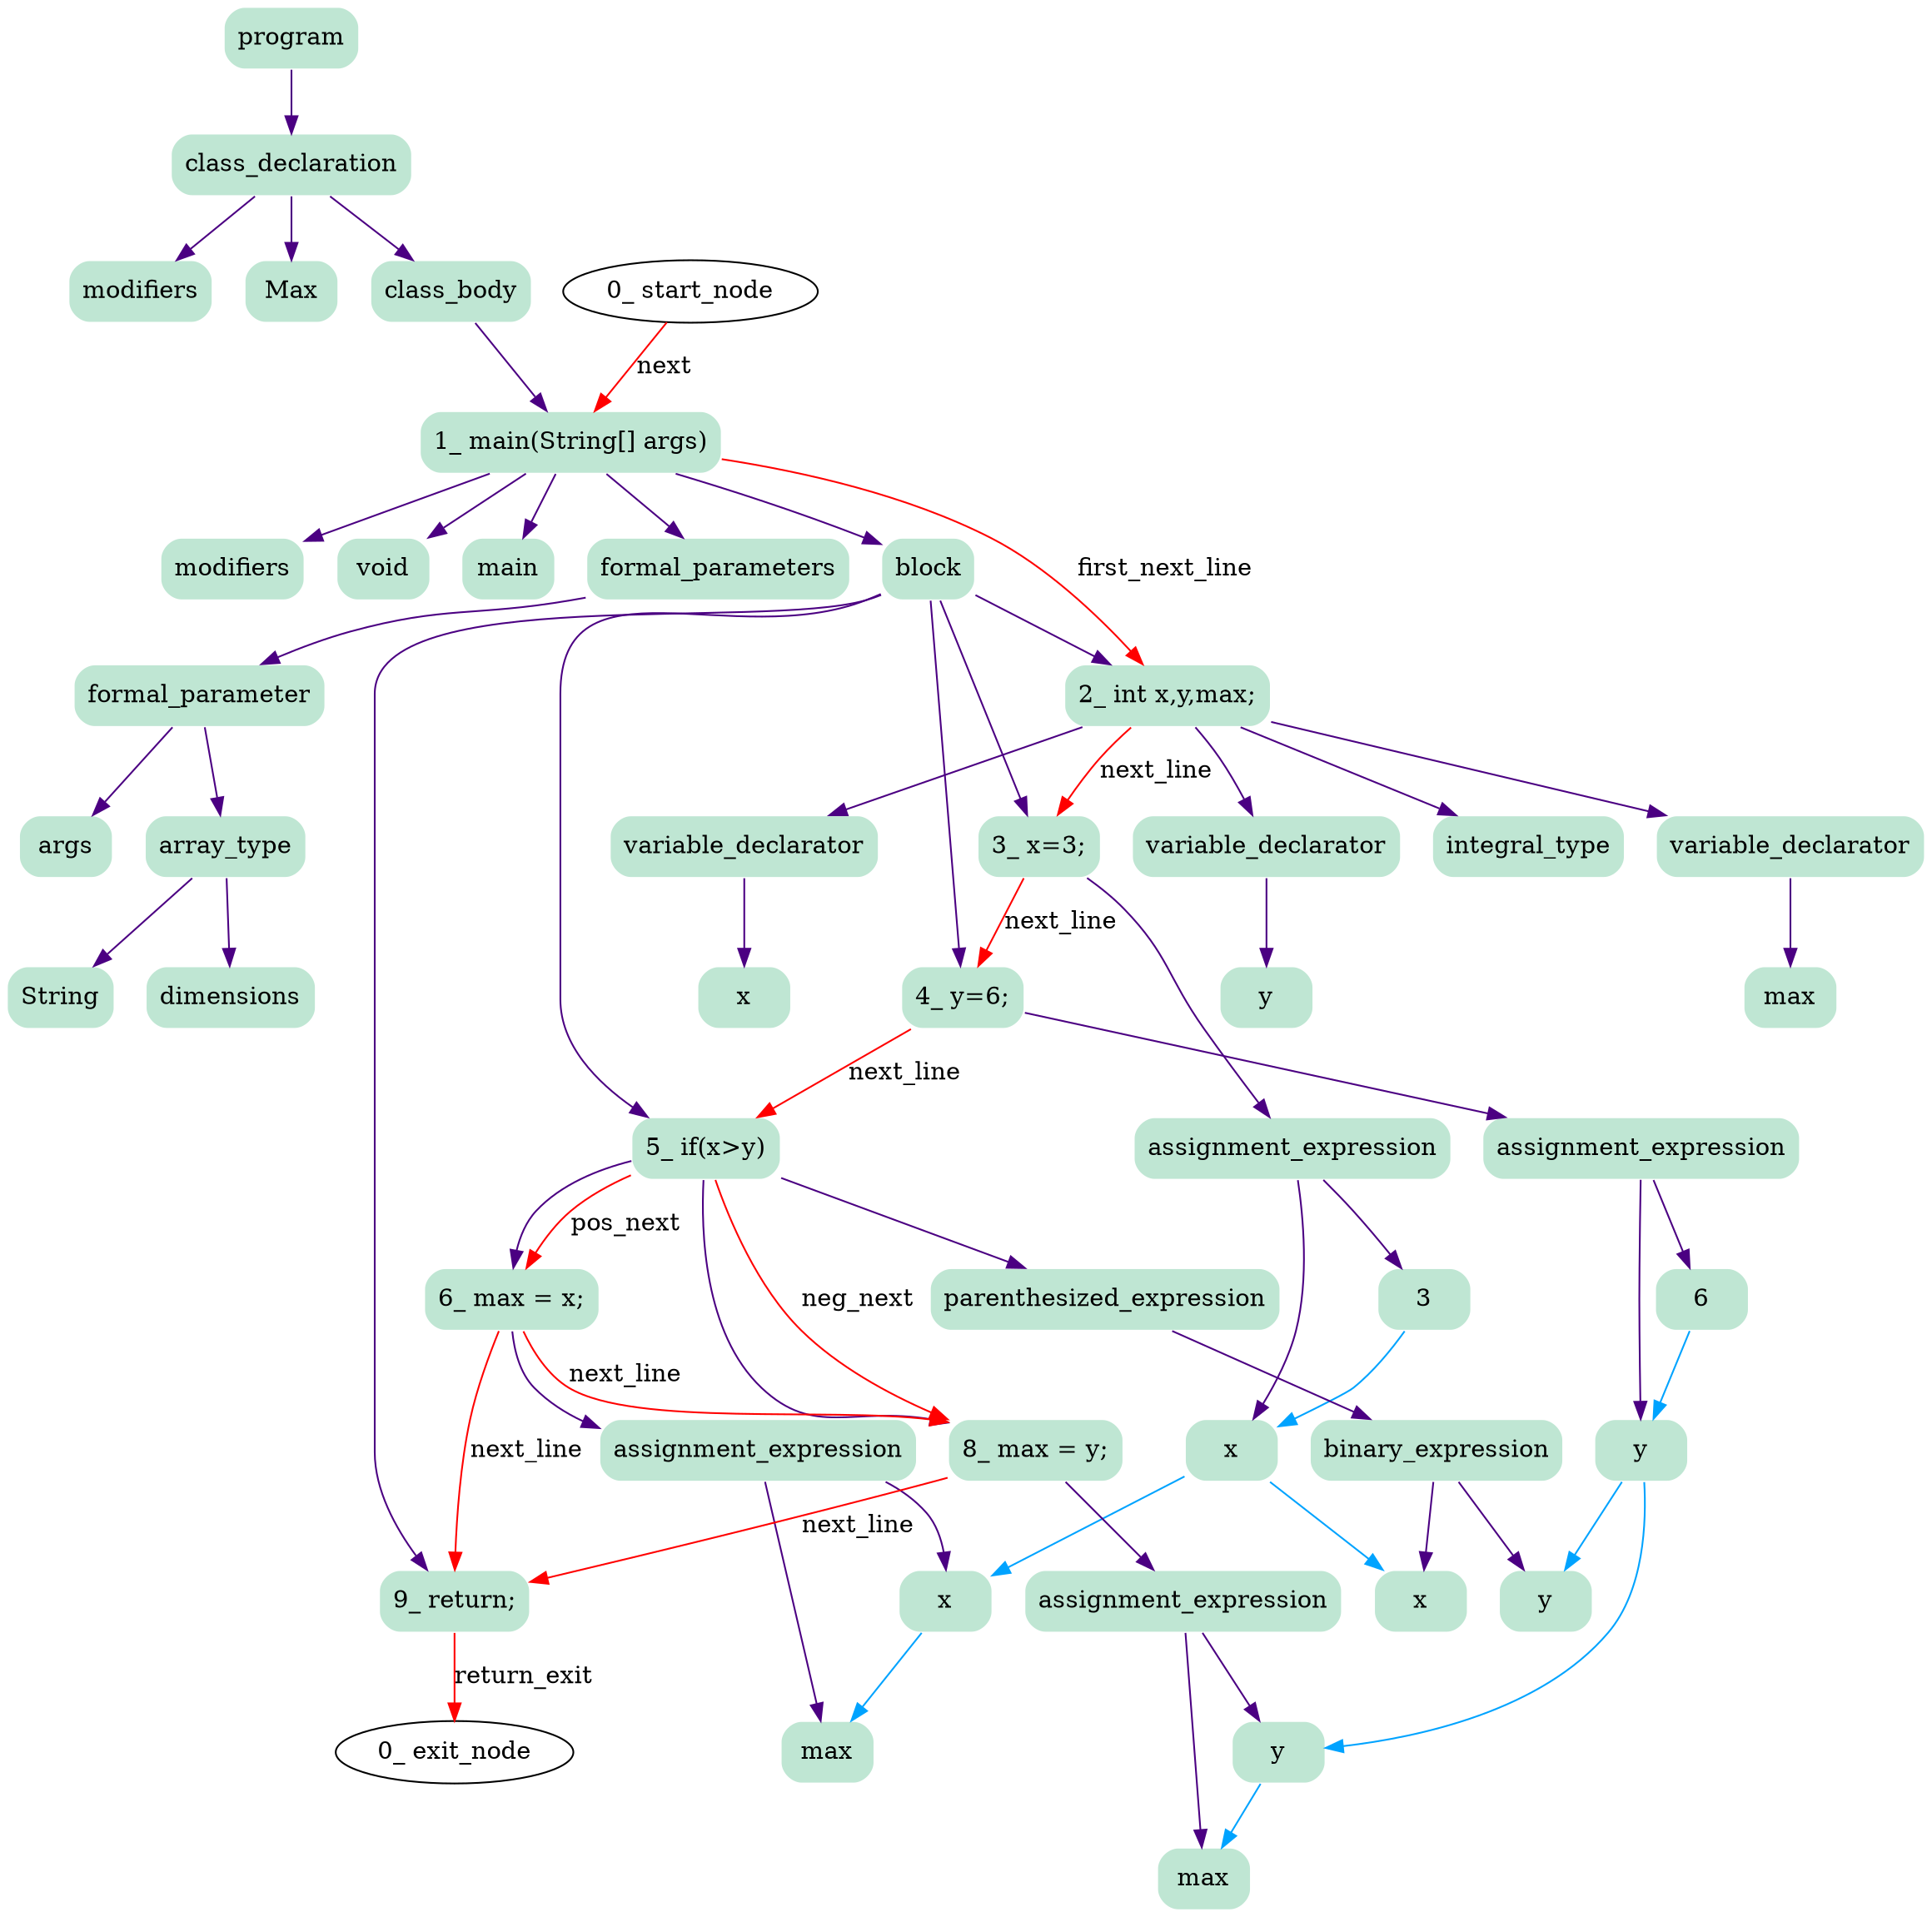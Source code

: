 digraph  {
5 [color=white, fillcolor="#BFE6D3", label=program, node_type=program, shape=box, style="rounded, filled"];
6 [color=white, fillcolor="#BFE6D3", label=class_declaration, node_type=class_declaration, shape=box, style="rounded, filled"];
7 [color=white, fillcolor="#BFE6D3", label=modifiers, node_type=modifiers, shape=box, style="rounded, filled"];
8 [color=white, fillcolor="#BFE6D3", label=Max, node_type=identifier, shape=box, style="rounded, filled"];
9 [color=white, fillcolor="#BFE6D3", label=class_body, node_type=class_body, shape=box, style="rounded, filled"];
10 [color=white, fillcolor="#BFE6D3", label="1_ main(String[] args)", node_type=method_declaration, shape=box, style="rounded, filled", type_label=method_declaration];
11 [color=white, fillcolor="#BFE6D3", label=modifiers, node_type=modifiers, shape=box, style="rounded, filled"];
12 [color=white, fillcolor="#BFE6D3", label=void, node_type=void_type, shape=box, style="rounded, filled"];
13 [color=white, fillcolor="#BFE6D3", label=main, node_type=identifier, shape=box, style="rounded, filled"];
14 [color=white, fillcolor="#BFE6D3", label=formal_parameters, node_type=formal_parameters, shape=box, style="rounded, filled"];
15 [color=white, fillcolor="#BFE6D3", label=formal_parameter, node_type=formal_parameter, shape=box, style="rounded, filled"];
16 [color=white, fillcolor="#BFE6D3", label=array_type, node_type=array_type, shape=box, style="rounded, filled"];
17 [color=white, fillcolor="#BFE6D3", label=String, line_number=1, node_name=String, node_type=type_identifier, shape=box, style="rounded, filled"];
18 [color=white, fillcolor="#BFE6D3", label=dimensions, node_type=dimensions, shape=box, style="rounded, filled"];
19 [color=white, fillcolor="#BFE6D3", label=args, line_number=1, node_name=args, node_type=identifier, shape=box, style="rounded, filled"];
20 [color=white, fillcolor="#BFE6D3", label=block, node_type=block, shape=box, style="rounded, filled"];
21 [color=white, fillcolor="#BFE6D3", label="2_ int x,y,max;", node_type=local_variable_declaration, shape=box, style="rounded, filled", type_label=expression_statement];
22 [color=white, fillcolor="#BFE6D3", label=integral_type, node_type=integral_type, shape=box, style="rounded, filled"];
23 [color=white, fillcolor="#BFE6D3", label=variable_declarator, node_type=variable_declarator, shape=box, style="rounded, filled"];
24 [color=white, fillcolor="#BFE6D3", label=x, line_number=2, node_name=x, node_type=identifier, shape=box, style="rounded, filled"];
25 [color=white, fillcolor="#BFE6D3", label=variable_declarator, node_type=variable_declarator, shape=box, style="rounded, filled"];
26 [color=white, fillcolor="#BFE6D3", label=y, line_number=2, node_name=y, node_type=identifier, shape=box, style="rounded, filled"];
27 [color=white, fillcolor="#BFE6D3", label=variable_declarator, node_type=variable_declarator, shape=box, style="rounded, filled"];
28 [color=white, fillcolor="#BFE6D3", label=max, line_number=2, node_name=max, node_type=identifier, shape=box, style="rounded, filled"];
29 [color=white, fillcolor="#BFE6D3", label="3_ x=3;", node_type=expression_statement, shape=box, style="rounded, filled", type_label=expression_statement];
30 [color=white, fillcolor="#BFE6D3", label=assignment_expression, node_type=assignment_expression, shape=box, style="rounded, filled"];
31 [color=white, fillcolor="#BFE6D3", label=x, line_number=3, node_name=x, node_type=identifier, shape=box, style="rounded, filled"];
32 [color=white, fillcolor="#BFE6D3", label=3, line_number=3, node_name=3, node_type=decimal_integer_literal, shape=box, style="rounded, filled"];
33 [color=white, fillcolor="#BFE6D3", label="4_ y=6;", node_type=expression_statement, shape=box, style="rounded, filled", type_label=expression_statement];
34 [color=white, fillcolor="#BFE6D3", label=assignment_expression, node_type=assignment_expression, shape=box, style="rounded, filled"];
35 [color=white, fillcolor="#BFE6D3", label=y, line_number=4, node_name=y, node_type=identifier, shape=box, style="rounded, filled"];
36 [color=white, fillcolor="#BFE6D3", label=6, line_number=4, node_name=6, node_type=decimal_integer_literal, shape=box, style="rounded, filled"];
37 [color=white, fillcolor="#BFE6D3", label="5_ if(x>y)", node_type=if_statement, shape=box, style="rounded, filled", type_label=if];
38 [color=white, fillcolor="#BFE6D3", label=parenthesized_expression, node_type=parenthesized_expression, shape=box, style="rounded, filled"];
39 [color=white, fillcolor="#BFE6D3", label=binary_expression, node_type=binary_expression, shape=box, style="rounded, filled"];
40 [color=white, fillcolor="#BFE6D3", label=x, line_number=5, node_name=x, node_type=identifier, shape=box, style="rounded, filled"];
41 [color=white, fillcolor="#BFE6D3", label=y, line_number=5, node_name=y, node_type=identifier, shape=box, style="rounded, filled"];
42 [color=white, fillcolor="#BFE6D3", label="6_ max = x;", node_type=expression_statement, shape=box, style="rounded, filled", type_label=expression_statement];
43 [color=white, fillcolor="#BFE6D3", label=assignment_expression, node_type=assignment_expression, shape=box, style="rounded, filled"];
44 [color=white, fillcolor="#BFE6D3", label=max, line_number=6, node_name=max, node_type=identifier, shape=box, style="rounded, filled"];
45 [color=white, fillcolor="#BFE6D3", label=x, line_number=6, node_name=x, node_type=identifier, shape=box, style="rounded, filled"];
46 [color=white, fillcolor="#BFE6D3", label="8_ max = y;", node_type=expression_statement, shape=box, style="rounded, filled", type_label=expression_statement];
47 [color=white, fillcolor="#BFE6D3", label=assignment_expression, node_type=assignment_expression, shape=box, style="rounded, filled"];
48 [color=white, fillcolor="#BFE6D3", label=max, line_number=8, node_name=max, node_type=identifier, shape=box, style="rounded, filled"];
49 [color=white, fillcolor="#BFE6D3", label=y, line_number=8, node_name=y, node_type=identifier, shape=box, style="rounded, filled"];
50 [color=white, fillcolor="#BFE6D3", label="9_ return;", node_type=return_statement, shape=box, style="rounded, filled", type_label=expression_statement];
1 [label="0_ start_node", type_label=start];
2 [label="0_ exit_node", type_label=exit];
5 -> 6  [color=indigo, edge_type=AST_edge, key=0, shape=vee];
6 -> 7  [color=indigo, edge_type=AST_edge, key=0, shape=vee];
6 -> 8  [color=indigo, edge_type=AST_edge, key=0, shape=vee];
6 -> 9  [color=indigo, edge_type=AST_edge, key=0, shape=vee];
9 -> 10  [color=indigo, edge_type=AST_edge, key=0, shape=vee];
10 -> 11  [color=indigo, edge_type=AST_edge, key=0, shape=vee];
10 -> 12  [color=indigo, edge_type=AST_edge, key=0, shape=vee];
10 -> 13  [color=indigo, edge_type=AST_edge, key=0, shape=vee];
10 -> 14  [color=indigo, edge_type=AST_edge, key=0, shape=vee];
10 -> 20  [color=indigo, edge_type=AST_edge, key=0, shape=vee];
10 -> 21  [color=red, controlflow_type=first_next_line, edge_type=CFG_edge, key=0, label=first_next_line];
14 -> 15  [color=indigo, edge_type=AST_edge, key=0, shape=vee];
15 -> 16  [color=indigo, edge_type=AST_edge, key=0, shape=vee];
15 -> 19  [color=indigo, edge_type=AST_edge, key=0, shape=vee];
16 -> 17  [color=indigo, edge_type=AST_edge, key=0, shape=vee];
16 -> 18  [color=indigo, edge_type=AST_edge, key=0, shape=vee];
20 -> 21  [color=indigo, edge_type=AST_edge, key=0, shape=vee];
20 -> 29  [color=indigo, edge_type=AST_edge, key=0, shape=vee];
20 -> 33  [color=indigo, edge_type=AST_edge, key=0, shape=vee];
20 -> 37  [color=indigo, edge_type=AST_edge, key=0, shape=vee];
20 -> 50  [color=indigo, edge_type=AST_edge, key=0, shape=vee];
21 -> 22  [color=indigo, edge_type=AST_edge, key=0, shape=vee];
21 -> 23  [color=indigo, edge_type=AST_edge, key=0, shape=vee];
21 -> 25  [color=indigo, edge_type=AST_edge, key=0, shape=vee];
21 -> 27  [color=indigo, edge_type=AST_edge, key=0, shape=vee];
21 -> 29  [color=red, controlflow_type=next_line, edge_type=CFG_edge, key=0, label=next_line];
23 -> 24  [color=indigo, edge_type=AST_edge, key=0, shape=vee];
25 -> 26  [color=indigo, edge_type=AST_edge, key=0, shape=vee];
27 -> 28  [color=indigo, edge_type=AST_edge, key=0, shape=vee];
29 -> 30  [color=indigo, edge_type=AST_edge, key=0, shape=vee];
29 -> 33  [color=red, controlflow_type=next_line, edge_type=CFG_edge, key=0, label=next_line];
30 -> 31  [color=indigo, edge_type=AST_edge, key=0, shape=vee];
30 -> 32  [color=indigo, edge_type=AST_edge, key=0, shape=vee];
31 -> 40  [color="#00A3FF", dataflow_type=comesFrom, edge_type=DFG_edge, key=0];
31 -> 45  [color="#00A3FF", dataflow_type=comesFrom, edge_type=DFG_edge, key=0];
32 -> 31  [color="#00A3FF", dataflow_type=computedFrom, edge_type=DFG_edge, key=0];
33 -> 34  [color=indigo, edge_type=AST_edge, key=0, shape=vee];
33 -> 37  [color=red, controlflow_type=next_line, edge_type=CFG_edge, key=0, label=next_line];
34 -> 35  [color=indigo, edge_type=AST_edge, key=0, shape=vee];
34 -> 36  [color=indigo, edge_type=AST_edge, key=0, shape=vee];
35 -> 41  [color="#00A3FF", dataflow_type=comesFrom, edge_type=DFG_edge, key=0];
35 -> 49  [color="#00A3FF", dataflow_type=comesFrom, edge_type=DFG_edge, key=0];
36 -> 35  [color="#00A3FF", dataflow_type=computedFrom, edge_type=DFG_edge, key=0];
37 -> 38  [color=indigo, edge_type=AST_edge, key=0, shape=vee];
37 -> 42  [color=indigo, edge_type=AST_edge, key=0, shape=vee];
37 -> 42  [color=red, controlflow_type=pos_next, edge_type=CFG_edge, key=1, label=pos_next];
37 -> 46  [color=indigo, edge_type=AST_edge, key=0, shape=vee];
37 -> 46  [color=red, controlflow_type=neg_next, edge_type=CFG_edge, key=1, label=neg_next];
38 -> 39  [color=indigo, edge_type=AST_edge, key=0, shape=vee];
39 -> 40  [color=indigo, edge_type=AST_edge, key=0, shape=vee];
39 -> 41  [color=indigo, edge_type=AST_edge, key=0, shape=vee];
42 -> 43  [color=indigo, edge_type=AST_edge, key=0, shape=vee];
42 -> 46  [color=red, controlflow_type=next_line, edge_type=CFG_edge, key=0, label=next_line];
42 -> 50  [color=red, controlflow_type=next_line, edge_type=CFG_edge, key=0, label=next_line];
43 -> 44  [color=indigo, edge_type=AST_edge, key=0, shape=vee];
43 -> 45  [color=indigo, edge_type=AST_edge, key=0, shape=vee];
45 -> 44  [color="#00A3FF", dataflow_type=computedFrom, edge_type=DFG_edge, key=0];
46 -> 47  [color=indigo, edge_type=AST_edge, key=0, shape=vee];
46 -> 50  [color=red, controlflow_type=next_line, edge_type=CFG_edge, key=0, label=next_line];
47 -> 48  [color=indigo, edge_type=AST_edge, key=0, shape=vee];
47 -> 49  [color=indigo, edge_type=AST_edge, key=0, shape=vee];
49 -> 48  [color="#00A3FF", dataflow_type=computedFrom, edge_type=DFG_edge, key=0];
50 -> 2  [color=red, controlflow_type=return_exit, edge_type=CFG_edge, key=0, label=return_exit];
1 -> 10  [color=red, controlflow_type=next, edge_type=CFG_edge, key=0, label=next];
}
